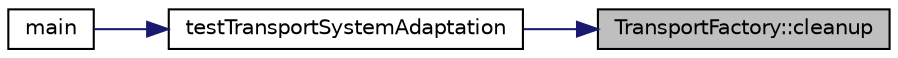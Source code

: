 digraph "TransportFactory::cleanup"
{
 // LATEX_PDF_SIZE
  edge [fontname="Helvetica",fontsize="10",labelfontname="Helvetica",labelfontsize="10"];
  node [fontname="Helvetica",fontsize="10",shape=record];
  rankdir="RL";
  Node1 [label="TransportFactory::cleanup",height=0.2,width=0.4,color="black", fillcolor="grey75", style="filled", fontcolor="black",tooltip="Clean up all legacy transport systems."];
  Node1 -> Node2 [dir="back",color="midnightblue",fontsize="10",style="solid",fontname="Helvetica"];
  Node2 [label="testTransportSystemAdaptation",height=0.2,width=0.4,color="black", fillcolor="white", style="filled",URL="$main_8cpp.html#a1aff7a21fb7cc013dc819fb6c9e16824",tooltip=" "];
  Node2 -> Node3 [dir="back",color="midnightblue",fontsize="10",style="solid",fontname="Helvetica"];
  Node3 [label="main",height=0.2,width=0.4,color="black", fillcolor="white", style="filled",URL="$main_8cpp.html#ae66f6b31b5ad750f1fe042a706a4e3d4",tooltip="Main program entry point."];
}
